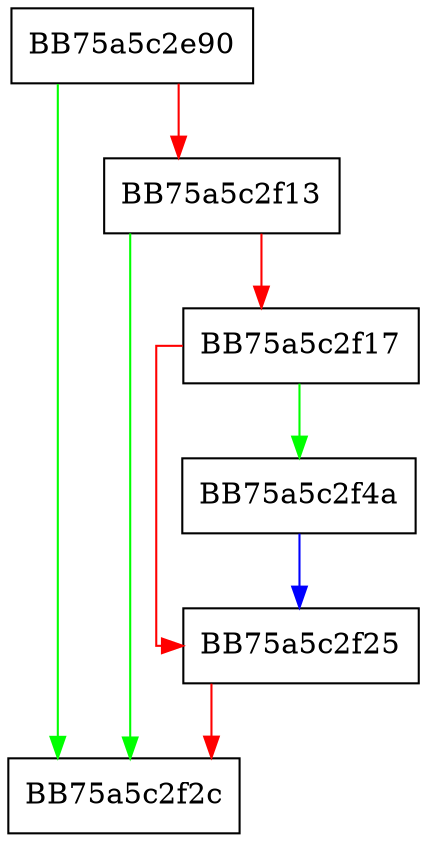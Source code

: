 digraph SearchBrute {
  node [shape="box"];
  graph [splines=ortho];
  BB75a5c2e90 -> BB75a5c2f2c [color="green"];
  BB75a5c2e90 -> BB75a5c2f13 [color="red"];
  BB75a5c2f13 -> BB75a5c2f2c [color="green"];
  BB75a5c2f13 -> BB75a5c2f17 [color="red"];
  BB75a5c2f17 -> BB75a5c2f4a [color="green"];
  BB75a5c2f17 -> BB75a5c2f25 [color="red"];
  BB75a5c2f25 -> BB75a5c2f2c [color="red"];
  BB75a5c2f4a -> BB75a5c2f25 [color="blue"];
}